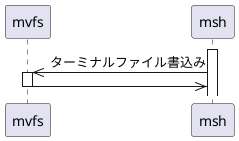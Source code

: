 @startuml

participant mvfs
participant msh

activate msh
mvfs <<- msh: ターミナルファイル書込み
activate mvfs
mvfs ->> msh:
deactivate mvfs


@enduml

